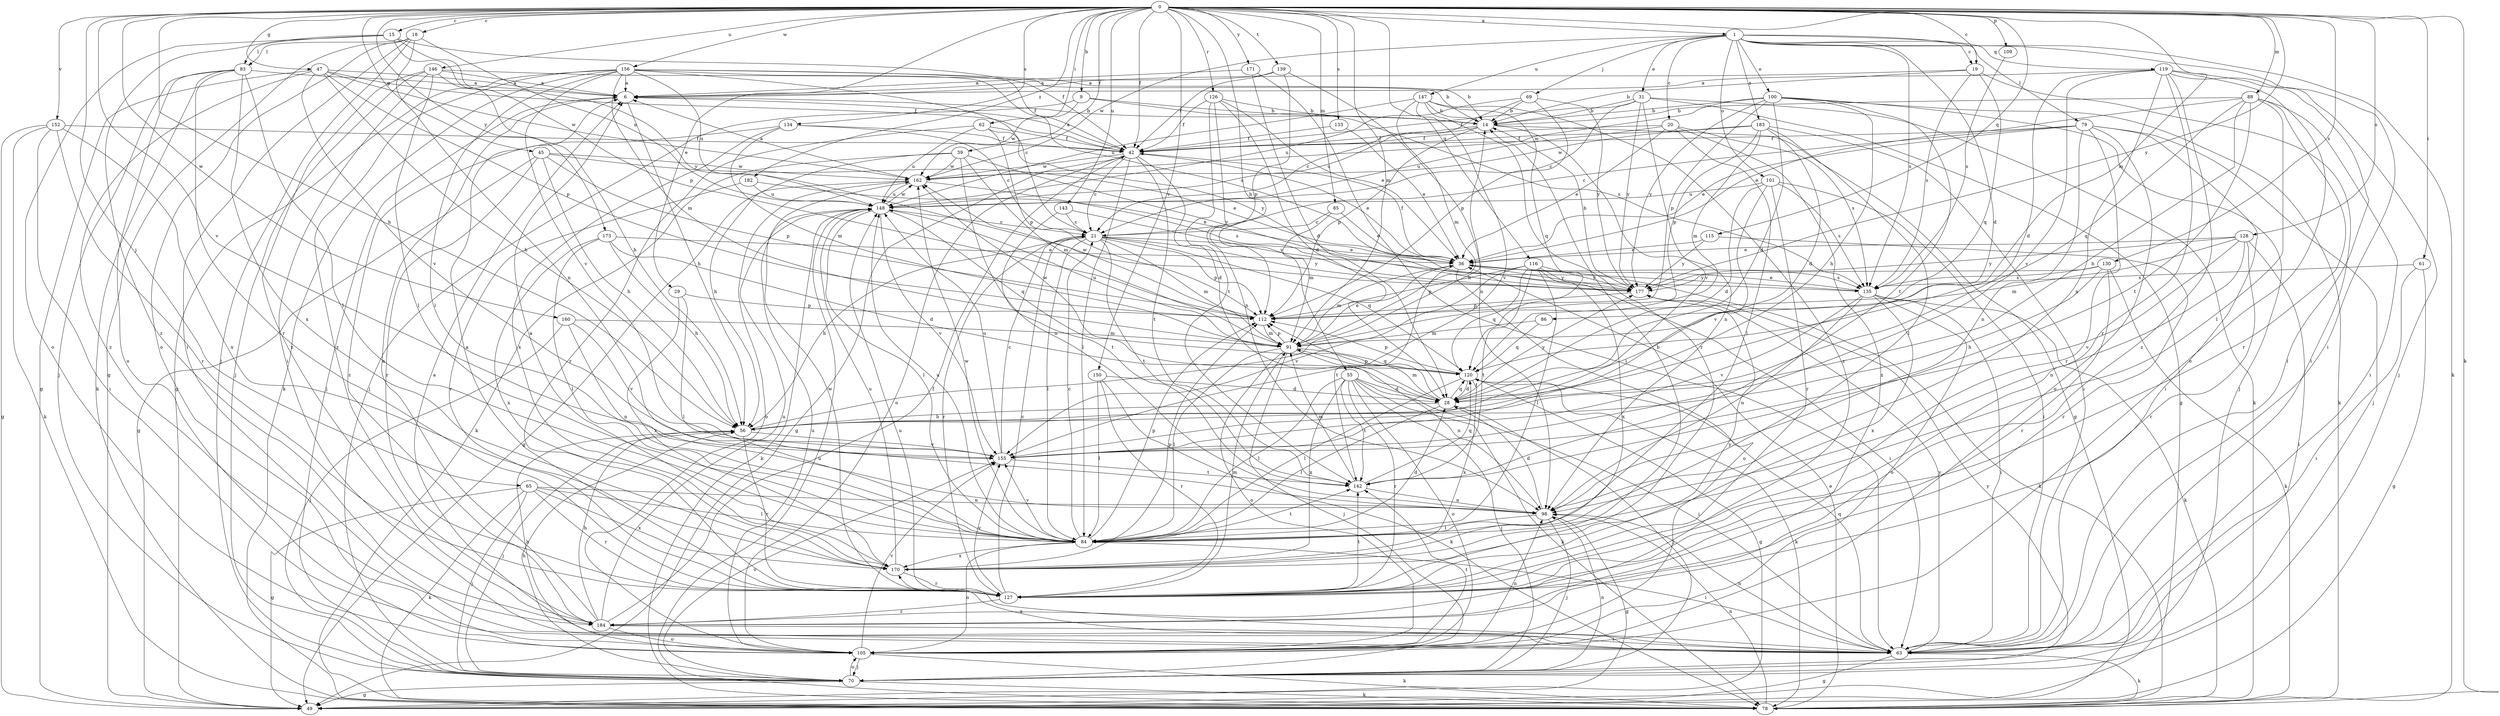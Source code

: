 strict digraph  {
0;
1;
6;
9;
14;
15;
18;
19;
20;
21;
28;
29;
31;
36;
39;
42;
45;
47;
49;
55;
56;
61;
62;
63;
65;
69;
70;
78;
79;
83;
84;
85;
86;
88;
91;
98;
100;
101;
105;
109;
112;
115;
116;
119;
120;
126;
127;
128;
130;
133;
134;
135;
139;
142;
143;
146;
147;
148;
150;
152;
155;
156;
160;
162;
170;
171;
173;
177;
182;
183;
184;
0 -> 1  [label=a];
0 -> 9  [label=b];
0 -> 15  [label=c];
0 -> 18  [label=c];
0 -> 19  [label=c];
0 -> 29  [label=e];
0 -> 39  [label=f];
0 -> 42  [label=f];
0 -> 45  [label=g];
0 -> 47  [label=g];
0 -> 55  [label=h];
0 -> 56  [label=h];
0 -> 61  [label=i];
0 -> 62  [label=i];
0 -> 65  [label=j];
0 -> 78  [label=k];
0 -> 85  [label=m];
0 -> 86  [label=m];
0 -> 88  [label=m];
0 -> 91  [label=m];
0 -> 109  [label=p];
0 -> 115  [label=q];
0 -> 116  [label=q];
0 -> 126  [label=r];
0 -> 128  [label=s];
0 -> 130  [label=s];
0 -> 133  [label=s];
0 -> 134  [label=s];
0 -> 139  [label=t];
0 -> 143  [label=u];
0 -> 146  [label=u];
0 -> 150  [label=v];
0 -> 152  [label=v];
0 -> 155  [label=v];
0 -> 156  [label=w];
0 -> 160  [label=w];
0 -> 171  [label=y];
0 -> 173  [label=y];
0 -> 177  [label=y];
0 -> 182  [label=z];
1 -> 19  [label=c];
1 -> 20  [label=c];
1 -> 28  [label=d];
1 -> 31  [label=e];
1 -> 63  [label=i];
1 -> 69  [label=j];
1 -> 78  [label=k];
1 -> 79  [label=l];
1 -> 100  [label=o];
1 -> 101  [label=o];
1 -> 119  [label=q];
1 -> 135  [label=s];
1 -> 147  [label=u];
1 -> 162  [label=w];
1 -> 183  [label=z];
6 -> 14  [label=b];
6 -> 56  [label=h];
6 -> 70  [label=j];
9 -> 14  [label=b];
9 -> 70  [label=j];
9 -> 135  [label=s];
9 -> 162  [label=w];
14 -> 42  [label=f];
14 -> 49  [label=g];
14 -> 98  [label=n];
14 -> 112  [label=p];
14 -> 148  [label=u];
15 -> 42  [label=f];
15 -> 83  [label=l];
15 -> 105  [label=o];
15 -> 112  [label=p];
15 -> 177  [label=y];
15 -> 184  [label=z];
18 -> 49  [label=g];
18 -> 63  [label=i];
18 -> 70  [label=j];
18 -> 83  [label=l];
18 -> 98  [label=n];
18 -> 105  [label=o];
18 -> 148  [label=u];
19 -> 6  [label=a];
19 -> 14  [label=b];
19 -> 63  [label=i];
19 -> 120  [label=q];
19 -> 135  [label=s];
20 -> 36  [label=e];
20 -> 42  [label=f];
20 -> 84  [label=l];
20 -> 135  [label=s];
20 -> 148  [label=u];
20 -> 184  [label=z];
21 -> 36  [label=e];
21 -> 56  [label=h];
21 -> 84  [label=l];
21 -> 91  [label=m];
21 -> 112  [label=p];
21 -> 120  [label=q];
21 -> 127  [label=r];
21 -> 142  [label=t];
21 -> 177  [label=y];
28 -> 56  [label=h];
28 -> 70  [label=j];
28 -> 84  [label=l];
28 -> 91  [label=m];
28 -> 112  [label=p];
28 -> 120  [label=q];
28 -> 177  [label=y];
29 -> 84  [label=l];
29 -> 112  [label=p];
29 -> 170  [label=x];
31 -> 14  [label=b];
31 -> 21  [label=c];
31 -> 42  [label=f];
31 -> 49  [label=g];
31 -> 78  [label=k];
31 -> 155  [label=v];
31 -> 177  [label=y];
36 -> 42  [label=f];
36 -> 78  [label=k];
36 -> 91  [label=m];
36 -> 105  [label=o];
36 -> 135  [label=s];
36 -> 142  [label=t];
36 -> 177  [label=y];
39 -> 56  [label=h];
39 -> 78  [label=k];
39 -> 91  [label=m];
39 -> 98  [label=n];
39 -> 162  [label=w];
39 -> 177  [label=y];
42 -> 6  [label=a];
42 -> 21  [label=c];
42 -> 28  [label=d];
42 -> 36  [label=e];
42 -> 49  [label=g];
42 -> 84  [label=l];
42 -> 105  [label=o];
42 -> 142  [label=t];
42 -> 162  [label=w];
45 -> 36  [label=e];
45 -> 49  [label=g];
45 -> 56  [label=h];
45 -> 112  [label=p];
45 -> 127  [label=r];
45 -> 162  [label=w];
47 -> 6  [label=a];
47 -> 42  [label=f];
47 -> 49  [label=g];
47 -> 56  [label=h];
47 -> 112  [label=p];
47 -> 155  [label=v];
47 -> 162  [label=w];
47 -> 184  [label=z];
55 -> 28  [label=d];
55 -> 63  [label=i];
55 -> 70  [label=j];
55 -> 78  [label=k];
55 -> 84  [label=l];
55 -> 105  [label=o];
55 -> 127  [label=r];
55 -> 142  [label=t];
55 -> 170  [label=x];
56 -> 14  [label=b];
56 -> 70  [label=j];
56 -> 127  [label=r];
56 -> 155  [label=v];
61 -> 49  [label=g];
61 -> 63  [label=i];
61 -> 135  [label=s];
62 -> 42  [label=f];
62 -> 112  [label=p];
62 -> 127  [label=r];
62 -> 148  [label=u];
62 -> 177  [label=y];
63 -> 6  [label=a];
63 -> 49  [label=g];
63 -> 78  [label=k];
63 -> 98  [label=n];
63 -> 120  [label=q];
63 -> 148  [label=u];
63 -> 170  [label=x];
63 -> 177  [label=y];
65 -> 49  [label=g];
65 -> 70  [label=j];
65 -> 78  [label=k];
65 -> 84  [label=l];
65 -> 98  [label=n];
65 -> 127  [label=r];
65 -> 170  [label=x];
69 -> 14  [label=b];
69 -> 21  [label=c];
69 -> 112  [label=p];
69 -> 148  [label=u];
69 -> 177  [label=y];
70 -> 49  [label=g];
70 -> 56  [label=h];
70 -> 78  [label=k];
70 -> 98  [label=n];
70 -> 105  [label=o];
70 -> 155  [label=v];
70 -> 177  [label=y];
78 -> 36  [label=e];
78 -> 98  [label=n];
78 -> 148  [label=u];
79 -> 21  [label=c];
79 -> 36  [label=e];
79 -> 42  [label=f];
79 -> 63  [label=i];
79 -> 70  [label=j];
79 -> 98  [label=n];
79 -> 105  [label=o];
79 -> 127  [label=r];
83 -> 6  [label=a];
83 -> 70  [label=j];
83 -> 78  [label=k];
83 -> 84  [label=l];
83 -> 105  [label=o];
83 -> 127  [label=r];
83 -> 170  [label=x];
84 -> 21  [label=c];
84 -> 28  [label=d];
84 -> 63  [label=i];
84 -> 105  [label=o];
84 -> 112  [label=p];
84 -> 142  [label=t];
84 -> 148  [label=u];
84 -> 155  [label=v];
84 -> 162  [label=w];
84 -> 170  [label=x];
85 -> 21  [label=c];
85 -> 36  [label=e];
85 -> 91  [label=m];
86 -> 91  [label=m];
86 -> 120  [label=q];
88 -> 14  [label=b];
88 -> 36  [label=e];
88 -> 56  [label=h];
88 -> 63  [label=i];
88 -> 84  [label=l];
88 -> 120  [label=q];
88 -> 127  [label=r];
88 -> 142  [label=t];
91 -> 36  [label=e];
91 -> 70  [label=j];
91 -> 84  [label=l];
91 -> 98  [label=n];
91 -> 105  [label=o];
91 -> 112  [label=p];
91 -> 120  [label=q];
91 -> 148  [label=u];
98 -> 28  [label=d];
98 -> 49  [label=g];
98 -> 70  [label=j];
98 -> 84  [label=l];
100 -> 14  [label=b];
100 -> 28  [label=d];
100 -> 56  [label=h];
100 -> 70  [label=j];
100 -> 78  [label=k];
100 -> 112  [label=p];
100 -> 142  [label=t];
100 -> 162  [label=w];
100 -> 177  [label=y];
101 -> 28  [label=d];
101 -> 63  [label=i];
101 -> 127  [label=r];
101 -> 135  [label=s];
101 -> 148  [label=u];
101 -> 155  [label=v];
105 -> 56  [label=h];
105 -> 70  [label=j];
105 -> 78  [label=k];
105 -> 98  [label=n];
105 -> 142  [label=t];
105 -> 148  [label=u];
105 -> 155  [label=v];
109 -> 135  [label=s];
112 -> 91  [label=m];
112 -> 162  [label=w];
115 -> 36  [label=e];
115 -> 127  [label=r];
115 -> 177  [label=y];
116 -> 63  [label=i];
116 -> 84  [label=l];
116 -> 112  [label=p];
116 -> 120  [label=q];
116 -> 142  [label=t];
116 -> 155  [label=v];
116 -> 170  [label=x];
116 -> 177  [label=y];
119 -> 6  [label=a];
119 -> 28  [label=d];
119 -> 63  [label=i];
119 -> 70  [label=j];
119 -> 98  [label=n];
119 -> 105  [label=o];
119 -> 127  [label=r];
119 -> 155  [label=v];
119 -> 184  [label=z];
120 -> 28  [label=d];
120 -> 49  [label=g];
120 -> 78  [label=k];
120 -> 84  [label=l];
120 -> 112  [label=p];
120 -> 162  [label=w];
120 -> 170  [label=x];
126 -> 14  [label=b];
126 -> 28  [label=d];
126 -> 36  [label=e];
126 -> 42  [label=f];
126 -> 98  [label=n];
126 -> 142  [label=t];
127 -> 6  [label=a];
127 -> 21  [label=c];
127 -> 91  [label=m];
127 -> 142  [label=t];
127 -> 155  [label=v];
127 -> 162  [label=w];
127 -> 177  [label=y];
127 -> 184  [label=z];
128 -> 36  [label=e];
128 -> 63  [label=i];
128 -> 91  [label=m];
128 -> 98  [label=n];
128 -> 127  [label=r];
128 -> 155  [label=v];
128 -> 177  [label=y];
130 -> 56  [label=h];
130 -> 78  [label=k];
130 -> 127  [label=r];
130 -> 135  [label=s];
130 -> 177  [label=y];
133 -> 36  [label=e];
133 -> 42  [label=f];
134 -> 21  [label=c];
134 -> 42  [label=f];
134 -> 91  [label=m];
134 -> 170  [label=x];
134 -> 184  [label=z];
135 -> 36  [label=e];
135 -> 63  [label=i];
135 -> 78  [label=k];
135 -> 98  [label=n];
135 -> 105  [label=o];
135 -> 155  [label=v];
135 -> 170  [label=x];
139 -> 6  [label=a];
139 -> 42  [label=f];
139 -> 98  [label=n];
139 -> 112  [label=p];
142 -> 91  [label=m];
142 -> 98  [label=n];
142 -> 120  [label=q];
143 -> 21  [label=c];
143 -> 142  [label=t];
143 -> 177  [label=y];
146 -> 6  [label=a];
146 -> 14  [label=b];
146 -> 56  [label=h];
146 -> 63  [label=i];
146 -> 70  [label=j];
146 -> 84  [label=l];
146 -> 184  [label=z];
147 -> 14  [label=b];
147 -> 91  [label=m];
147 -> 120  [label=q];
147 -> 127  [label=r];
147 -> 148  [label=u];
147 -> 155  [label=v];
147 -> 184  [label=z];
148 -> 21  [label=c];
148 -> 78  [label=k];
148 -> 84  [label=l];
148 -> 120  [label=q];
148 -> 155  [label=v];
148 -> 162  [label=w];
150 -> 28  [label=d];
150 -> 78  [label=k];
150 -> 84  [label=l];
150 -> 127  [label=r];
152 -> 42  [label=f];
152 -> 49  [label=g];
152 -> 63  [label=i];
152 -> 78  [label=k];
152 -> 127  [label=r];
152 -> 170  [label=x];
155 -> 21  [label=c];
155 -> 142  [label=t];
155 -> 148  [label=u];
156 -> 6  [label=a];
156 -> 14  [label=b];
156 -> 21  [label=c];
156 -> 42  [label=f];
156 -> 49  [label=g];
156 -> 78  [label=k];
156 -> 84  [label=l];
156 -> 91  [label=m];
156 -> 135  [label=s];
156 -> 148  [label=u];
156 -> 155  [label=v];
156 -> 184  [label=z];
160 -> 70  [label=j];
160 -> 91  [label=m];
160 -> 98  [label=n];
160 -> 155  [label=v];
162 -> 6  [label=a];
162 -> 49  [label=g];
162 -> 105  [label=o];
162 -> 135  [label=s];
162 -> 148  [label=u];
170 -> 6  [label=a];
170 -> 14  [label=b];
170 -> 112  [label=p];
170 -> 127  [label=r];
170 -> 148  [label=u];
171 -> 6  [label=a];
171 -> 28  [label=d];
171 -> 63  [label=i];
173 -> 28  [label=d];
173 -> 36  [label=e];
173 -> 56  [label=h];
173 -> 84  [label=l];
173 -> 170  [label=x];
177 -> 14  [label=b];
177 -> 112  [label=p];
182 -> 36  [label=e];
182 -> 127  [label=r];
182 -> 148  [label=u];
183 -> 28  [label=d];
183 -> 42  [label=f];
183 -> 63  [label=i];
183 -> 84  [label=l];
183 -> 91  [label=m];
183 -> 112  [label=p];
183 -> 162  [label=w];
184 -> 6  [label=a];
184 -> 42  [label=f];
184 -> 56  [label=h];
184 -> 63  [label=i];
184 -> 105  [label=o];
184 -> 148  [label=u];
}
